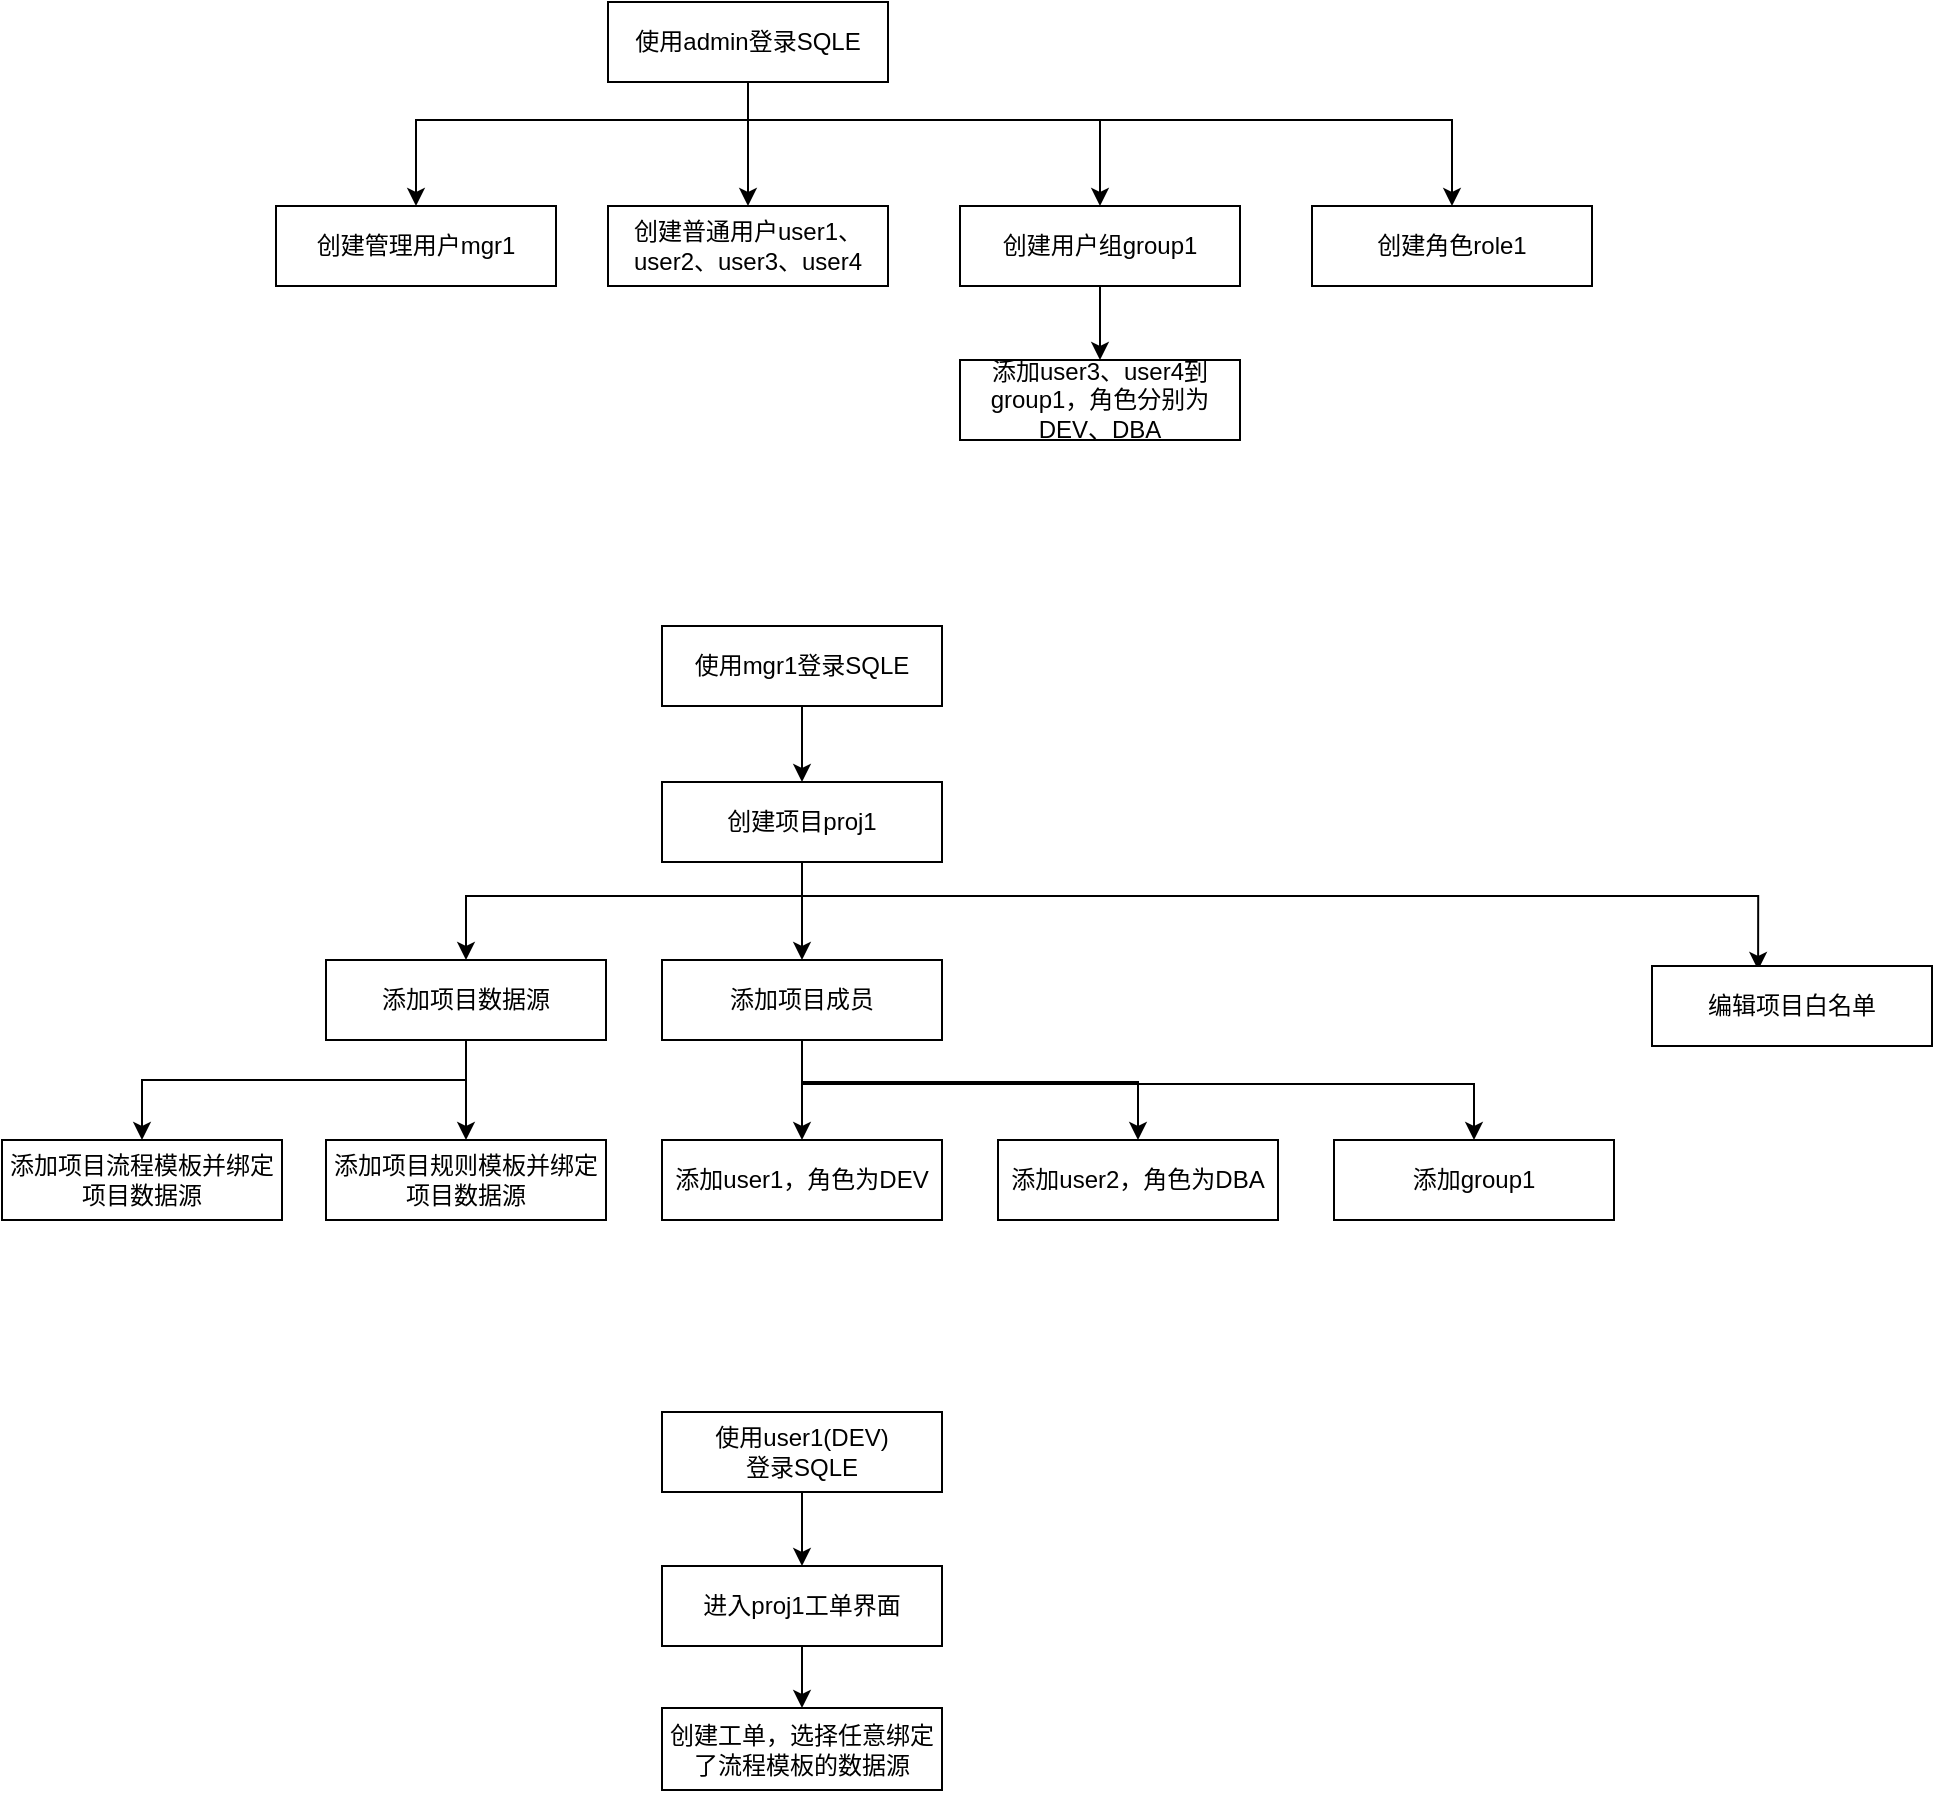 <mxfile version="20.4.0" type="github"><diagram id="mYVRujsw0kvANxDBXX0q" name="Page-1"><mxGraphModel dx="1426" dy="736" grid="0" gridSize="10" guides="1" tooltips="1" connect="1" arrows="1" fold="1" page="1" pageScale="1" pageWidth="850" pageHeight="1100" math="0" shadow="0"><root><mxCell id="0"/><mxCell id="1" parent="0"/><mxCell id="7y-xZiBahoW6S9qinBv4-10" style="edgeStyle=orthogonalEdgeStyle;rounded=0;orthogonalLoop=1;jettySize=auto;html=1;entryX=0.5;entryY=0;entryDx=0;entryDy=0;" edge="1" parent="1" source="7y-xZiBahoW6S9qinBv4-1" target="7y-xZiBahoW6S9qinBv4-3"><mxGeometry relative="1" as="geometry"><Array as="points"><mxPoint x="398" y="107"/><mxPoint x="232" y="107"/></Array></mxGeometry></mxCell><mxCell id="7y-xZiBahoW6S9qinBv4-11" style="edgeStyle=orthogonalEdgeStyle;rounded=0;orthogonalLoop=1;jettySize=auto;html=1;" edge="1" parent="1" source="7y-xZiBahoW6S9qinBv4-1" target="7y-xZiBahoW6S9qinBv4-5"><mxGeometry relative="1" as="geometry"/></mxCell><mxCell id="7y-xZiBahoW6S9qinBv4-12" style="edgeStyle=orthogonalEdgeStyle;rounded=0;orthogonalLoop=1;jettySize=auto;html=1;" edge="1" parent="1" source="7y-xZiBahoW6S9qinBv4-1" target="7y-xZiBahoW6S9qinBv4-7"><mxGeometry relative="1" as="geometry"><Array as="points"><mxPoint x="398" y="107"/><mxPoint x="574" y="107"/></Array></mxGeometry></mxCell><mxCell id="7y-xZiBahoW6S9qinBv4-44" style="edgeStyle=orthogonalEdgeStyle;rounded=0;orthogonalLoop=1;jettySize=auto;html=1;entryX=0.5;entryY=0;entryDx=0;entryDy=0;" edge="1" parent="1" source="7y-xZiBahoW6S9qinBv4-1" target="7y-xZiBahoW6S9qinBv4-43"><mxGeometry relative="1" as="geometry"><Array as="points"><mxPoint x="398" y="107"/><mxPoint x="750" y="107"/></Array></mxGeometry></mxCell><mxCell id="7y-xZiBahoW6S9qinBv4-1" value="使用admin登录SQLE" style="rounded=0;whiteSpace=wrap;html=1;" vertex="1" parent="1"><mxGeometry x="328" y="48" width="140" height="40" as="geometry"/></mxCell><mxCell id="7y-xZiBahoW6S9qinBv4-3" value="创建管理用户mgr1" style="rounded=0;whiteSpace=wrap;html=1;" vertex="1" parent="1"><mxGeometry x="162" y="150" width="140" height="40" as="geometry"/></mxCell><mxCell id="7y-xZiBahoW6S9qinBv4-5" value="创建普通用户user1、user2、user3、user4" style="rounded=0;whiteSpace=wrap;html=1;" vertex="1" parent="1"><mxGeometry x="328" y="150" width="140" height="40" as="geometry"/></mxCell><mxCell id="7y-xZiBahoW6S9qinBv4-16" style="edgeStyle=orthogonalEdgeStyle;rounded=0;orthogonalLoop=1;jettySize=auto;html=1;" edge="1" parent="1" source="7y-xZiBahoW6S9qinBv4-7" target="7y-xZiBahoW6S9qinBv4-15"><mxGeometry relative="1" as="geometry"/></mxCell><mxCell id="7y-xZiBahoW6S9qinBv4-7" value="创建用户组group1" style="rounded=0;whiteSpace=wrap;html=1;" vertex="1" parent="1"><mxGeometry x="504" y="150" width="140" height="40" as="geometry"/></mxCell><mxCell id="7y-xZiBahoW6S9qinBv4-15" value="添加user3、user4到group1，角色分别为DEV、DBA" style="rounded=0;whiteSpace=wrap;html=1;" vertex="1" parent="1"><mxGeometry x="504" y="227" width="140" height="40" as="geometry"/></mxCell><mxCell id="7y-xZiBahoW6S9qinBv4-19" style="edgeStyle=orthogonalEdgeStyle;rounded=0;orthogonalLoop=1;jettySize=auto;html=1;entryX=0.5;entryY=0;entryDx=0;entryDy=0;" edge="1" parent="1" source="7y-xZiBahoW6S9qinBv4-17" target="7y-xZiBahoW6S9qinBv4-18"><mxGeometry relative="1" as="geometry"/></mxCell><mxCell id="7y-xZiBahoW6S9qinBv4-17" value="使用mgr1登录SQLE" style="rounded=0;whiteSpace=wrap;html=1;" vertex="1" parent="1"><mxGeometry x="355" y="360" width="140" height="40" as="geometry"/></mxCell><mxCell id="7y-xZiBahoW6S9qinBv4-38" style="edgeStyle=orthogonalEdgeStyle;rounded=0;orthogonalLoop=1;jettySize=auto;html=1;entryX=0.379;entryY=0.05;entryDx=0;entryDy=0;entryPerimeter=0;" edge="1" parent="1" source="7y-xZiBahoW6S9qinBv4-18" target="7y-xZiBahoW6S9qinBv4-30"><mxGeometry relative="1" as="geometry"><Array as="points"><mxPoint x="425" y="495"/><mxPoint x="903" y="495"/></Array></mxGeometry></mxCell><mxCell id="7y-xZiBahoW6S9qinBv4-39" style="edgeStyle=orthogonalEdgeStyle;rounded=0;orthogonalLoop=1;jettySize=auto;html=1;entryX=0.5;entryY=0;entryDx=0;entryDy=0;" edge="1" parent="1" source="7y-xZiBahoW6S9qinBv4-18" target="7y-xZiBahoW6S9qinBv4-20"><mxGeometry relative="1" as="geometry"><Array as="points"><mxPoint x="425" y="495"/><mxPoint x="257" y="495"/></Array></mxGeometry></mxCell><mxCell id="7y-xZiBahoW6S9qinBv4-18" value="创建项目proj1" style="rounded=0;whiteSpace=wrap;html=1;" vertex="1" parent="1"><mxGeometry x="355" y="438" width="140" height="40" as="geometry"/></mxCell><mxCell id="7y-xZiBahoW6S9qinBv4-26" style="edgeStyle=orthogonalEdgeStyle;rounded=0;orthogonalLoop=1;jettySize=auto;html=1;" edge="1" parent="1" source="7y-xZiBahoW6S9qinBv4-20" target="7y-xZiBahoW6S9qinBv4-25"><mxGeometry relative="1" as="geometry"/></mxCell><mxCell id="7y-xZiBahoW6S9qinBv4-28" style="edgeStyle=orthogonalEdgeStyle;rounded=0;orthogonalLoop=1;jettySize=auto;html=1;exitX=0.5;exitY=1;exitDx=0;exitDy=0;" edge="1" parent="1" source="7y-xZiBahoW6S9qinBv4-18" target="7y-xZiBahoW6S9qinBv4-27"><mxGeometry relative="1" as="geometry"/></mxCell><mxCell id="7y-xZiBahoW6S9qinBv4-42" style="edgeStyle=orthogonalEdgeStyle;rounded=0;orthogonalLoop=1;jettySize=auto;html=1;" edge="1" parent="1" source="7y-xZiBahoW6S9qinBv4-20" target="7y-xZiBahoW6S9qinBv4-22"><mxGeometry relative="1" as="geometry"><Array as="points"><mxPoint x="257" y="587"/><mxPoint x="95" y="587"/></Array></mxGeometry></mxCell><mxCell id="7y-xZiBahoW6S9qinBv4-20" value="添加项目数据源" style="rounded=0;whiteSpace=wrap;html=1;" vertex="1" parent="1"><mxGeometry x="187" y="527" width="140" height="40" as="geometry"/></mxCell><mxCell id="7y-xZiBahoW6S9qinBv4-22" value="添加项目流程模板并绑定项目数据源" style="rounded=0;whiteSpace=wrap;html=1;" vertex="1" parent="1"><mxGeometry x="25" y="617" width="140" height="40" as="geometry"/></mxCell><mxCell id="7y-xZiBahoW6S9qinBv4-25" value="添加项目规则模板并绑定项目数据源" style="rounded=0;whiteSpace=wrap;html=1;" vertex="1" parent="1"><mxGeometry x="187" y="617" width="140" height="40" as="geometry"/></mxCell><mxCell id="7y-xZiBahoW6S9qinBv4-33" style="edgeStyle=orthogonalEdgeStyle;rounded=0;orthogonalLoop=1;jettySize=auto;html=1;entryX=0.5;entryY=0;entryDx=0;entryDy=0;" edge="1" parent="1" source="7y-xZiBahoW6S9qinBv4-27" target="7y-xZiBahoW6S9qinBv4-32"><mxGeometry relative="1" as="geometry"/></mxCell><mxCell id="7y-xZiBahoW6S9qinBv4-40" style="edgeStyle=orthogonalEdgeStyle;rounded=0;orthogonalLoop=1;jettySize=auto;html=1;entryX=0.5;entryY=0;entryDx=0;entryDy=0;" edge="1" parent="1" source="7y-xZiBahoW6S9qinBv4-27" target="7y-xZiBahoW6S9qinBv4-34"><mxGeometry relative="1" as="geometry"><Array as="points"><mxPoint x="425" y="588"/><mxPoint x="593" y="588"/></Array></mxGeometry></mxCell><mxCell id="7y-xZiBahoW6S9qinBv4-41" style="edgeStyle=orthogonalEdgeStyle;rounded=0;orthogonalLoop=1;jettySize=auto;html=1;" edge="1" parent="1" source="7y-xZiBahoW6S9qinBv4-27" target="7y-xZiBahoW6S9qinBv4-36"><mxGeometry relative="1" as="geometry"><Array as="points"><mxPoint x="425" y="589"/><mxPoint x="761" y="589"/></Array></mxGeometry></mxCell><mxCell id="7y-xZiBahoW6S9qinBv4-27" value="添加项目成员" style="rounded=0;whiteSpace=wrap;html=1;" vertex="1" parent="1"><mxGeometry x="355" y="527" width="140" height="40" as="geometry"/></mxCell><mxCell id="7y-xZiBahoW6S9qinBv4-30" value="编辑项目白名单" style="rounded=0;whiteSpace=wrap;html=1;" vertex="1" parent="1"><mxGeometry x="850" y="530" width="140" height="40" as="geometry"/></mxCell><mxCell id="7y-xZiBahoW6S9qinBv4-32" value="添加user1，角色为DEV" style="rounded=0;whiteSpace=wrap;html=1;" vertex="1" parent="1"><mxGeometry x="355" y="617" width="140" height="40" as="geometry"/></mxCell><mxCell id="7y-xZiBahoW6S9qinBv4-34" value="添加user2，角色为DBA" style="rounded=0;whiteSpace=wrap;html=1;" vertex="1" parent="1"><mxGeometry x="523" y="617" width="140" height="40" as="geometry"/></mxCell><mxCell id="7y-xZiBahoW6S9qinBv4-36" value="添加group1" style="rounded=0;whiteSpace=wrap;html=1;" vertex="1" parent="1"><mxGeometry x="691" y="617" width="140" height="40" as="geometry"/></mxCell><mxCell id="7y-xZiBahoW6S9qinBv4-43" value="创建角色role1" style="rounded=0;whiteSpace=wrap;html=1;" vertex="1" parent="1"><mxGeometry x="680" y="150" width="140" height="40" as="geometry"/></mxCell><mxCell id="7y-xZiBahoW6S9qinBv4-47" style="edgeStyle=orthogonalEdgeStyle;rounded=0;orthogonalLoop=1;jettySize=auto;html=1;" edge="1" parent="1" source="7y-xZiBahoW6S9qinBv4-45" target="7y-xZiBahoW6S9qinBv4-46"><mxGeometry relative="1" as="geometry"/></mxCell><mxCell id="7y-xZiBahoW6S9qinBv4-45" value="使用user1(DEV)&lt;br&gt;登录SQLE" style="rounded=0;whiteSpace=wrap;html=1;" vertex="1" parent="1"><mxGeometry x="355" y="753" width="140" height="40" as="geometry"/></mxCell><mxCell id="7y-xZiBahoW6S9qinBv4-49" style="edgeStyle=orthogonalEdgeStyle;rounded=0;orthogonalLoop=1;jettySize=auto;html=1;" edge="1" parent="1" source="7y-xZiBahoW6S9qinBv4-46" target="7y-xZiBahoW6S9qinBv4-48"><mxGeometry relative="1" as="geometry"/></mxCell><mxCell id="7y-xZiBahoW6S9qinBv4-46" value="进入proj1工单界面" style="rounded=0;whiteSpace=wrap;html=1;" vertex="1" parent="1"><mxGeometry x="355" y="830" width="140" height="40" as="geometry"/></mxCell><mxCell id="7y-xZiBahoW6S9qinBv4-48" value="创建工单，选择任意绑定了流程模板的数据源" style="rounded=0;whiteSpace=wrap;html=1;" vertex="1" parent="1"><mxGeometry x="355" y="901" width="140" height="41" as="geometry"/></mxCell></root></mxGraphModel></diagram></mxfile>